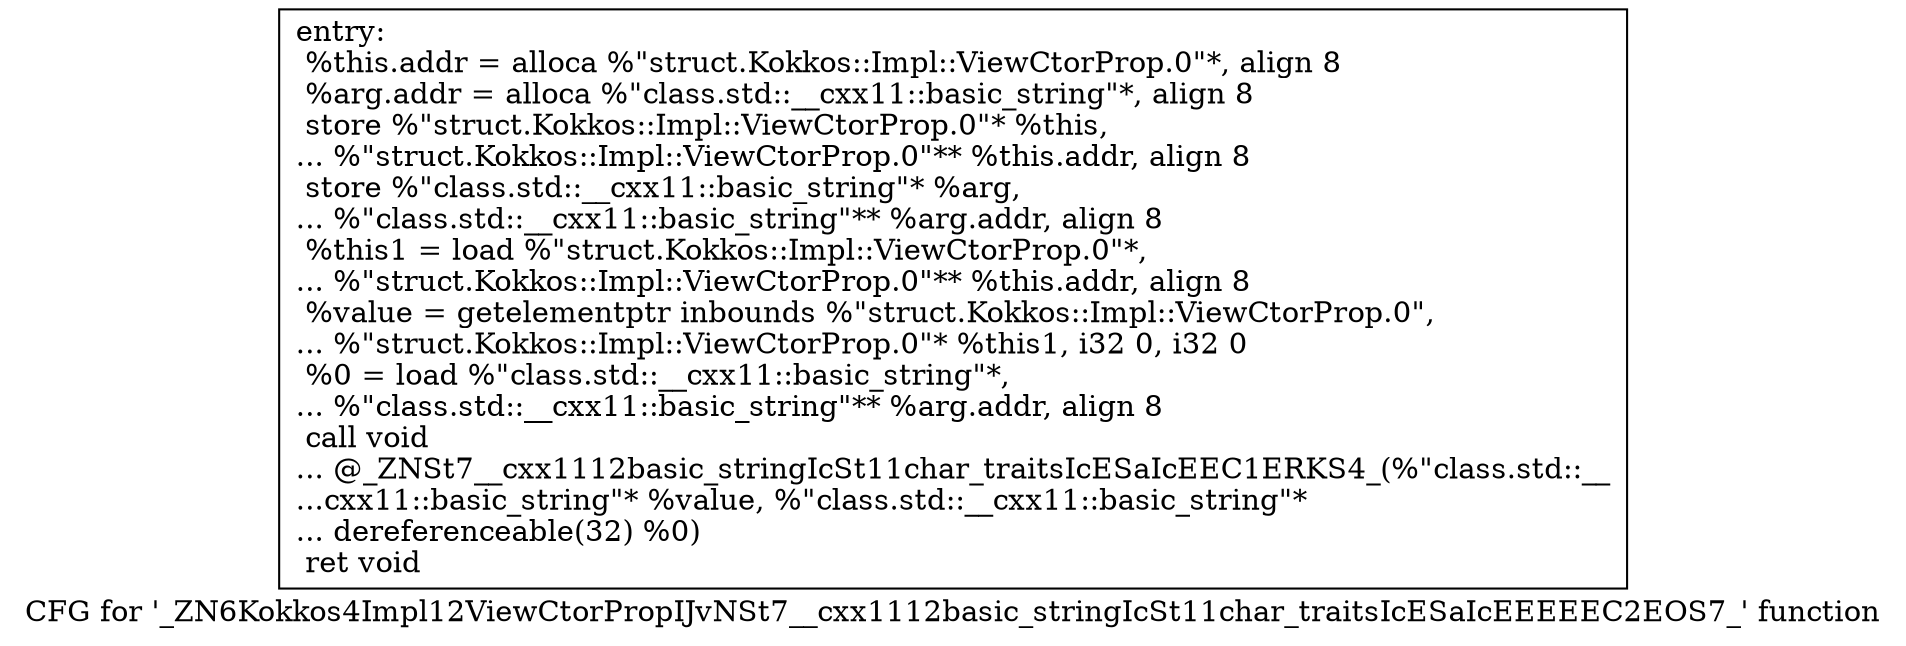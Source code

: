 digraph "CFG for '_ZN6Kokkos4Impl12ViewCtorPropIJvNSt7__cxx1112basic_stringIcSt11char_traitsIcESaIcEEEEEC2EOS7_' function" {
	label="CFG for '_ZN6Kokkos4Impl12ViewCtorPropIJvNSt7__cxx1112basic_stringIcSt11char_traitsIcESaIcEEEEEC2EOS7_' function";

	Node0x57a6280 [shape=record,label="{entry:\l  %this.addr = alloca %\"struct.Kokkos::Impl::ViewCtorProp.0\"*, align 8\l  %arg.addr = alloca %\"class.std::__cxx11::basic_string\"*, align 8\l  store %\"struct.Kokkos::Impl::ViewCtorProp.0\"* %this,\l... %\"struct.Kokkos::Impl::ViewCtorProp.0\"** %this.addr, align 8\l  store %\"class.std::__cxx11::basic_string\"* %arg,\l... %\"class.std::__cxx11::basic_string\"** %arg.addr, align 8\l  %this1 = load %\"struct.Kokkos::Impl::ViewCtorProp.0\"*,\l... %\"struct.Kokkos::Impl::ViewCtorProp.0\"** %this.addr, align 8\l  %value = getelementptr inbounds %\"struct.Kokkos::Impl::ViewCtorProp.0\",\l... %\"struct.Kokkos::Impl::ViewCtorProp.0\"* %this1, i32 0, i32 0\l  %0 = load %\"class.std::__cxx11::basic_string\"*,\l... %\"class.std::__cxx11::basic_string\"** %arg.addr, align 8\l  call void\l... @_ZNSt7__cxx1112basic_stringIcSt11char_traitsIcESaIcEEC1ERKS4_(%\"class.std::__\l...cxx11::basic_string\"* %value, %\"class.std::__cxx11::basic_string\"*\l... dereferenceable(32) %0)\l  ret void\l}"];
}
